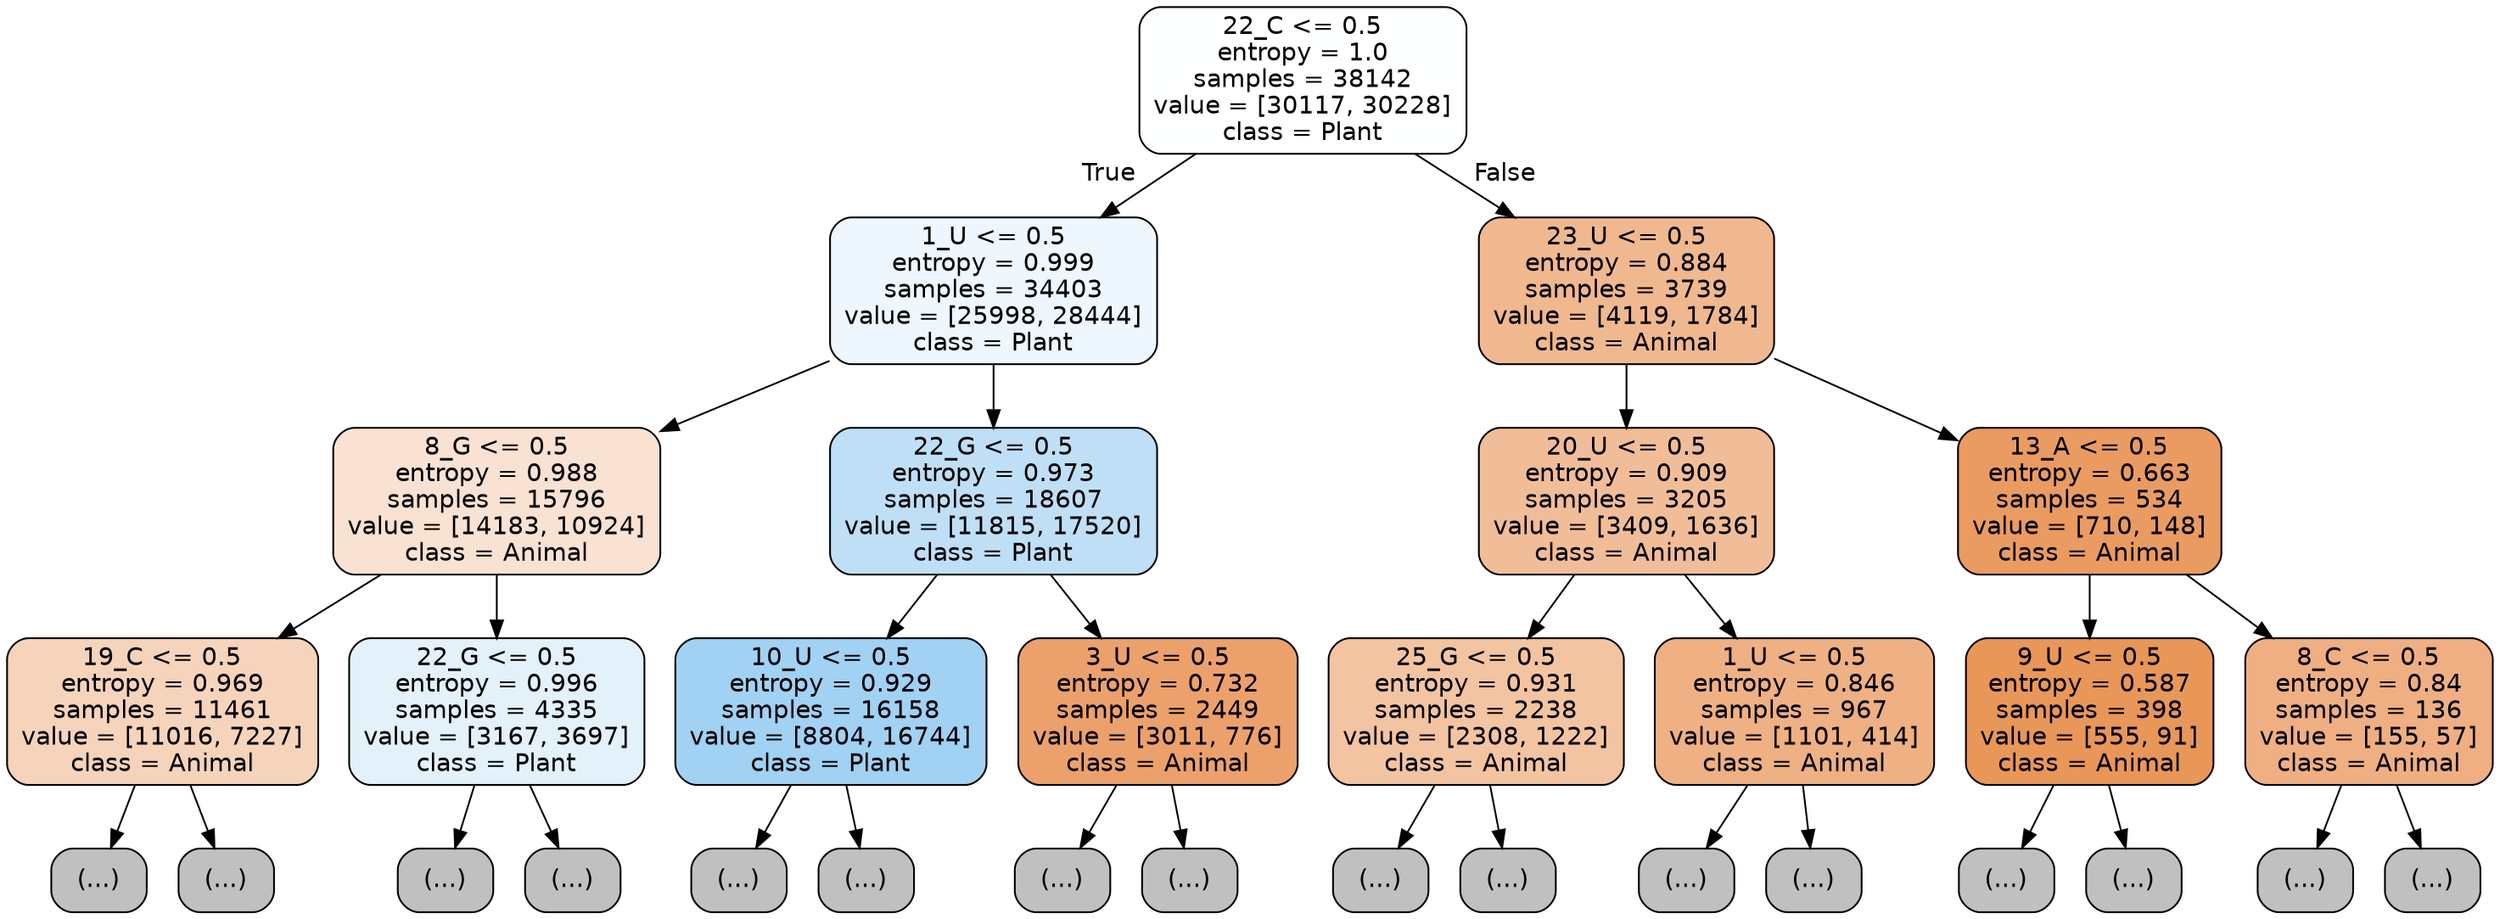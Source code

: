 digraph Tree {
node [shape=box, style="filled, rounded", color="black", fontname="helvetica"] ;
edge [fontname="helvetica"] ;
0 [label="22_C <= 0.5\nentropy = 1.0\nsamples = 38142\nvalue = [30117, 30228]\nclass = Plant", fillcolor="#feffff"] ;
1 [label="1_U <= 0.5\nentropy = 0.999\nsamples = 34403\nvalue = [25998, 28444]\nclass = Plant", fillcolor="#eef7fd"] ;
0 -> 1 [labeldistance=2.5, labelangle=45, headlabel="True"] ;
2 [label="8_G <= 0.5\nentropy = 0.988\nsamples = 15796\nvalue = [14183, 10924]\nclass = Animal", fillcolor="#f9e2d2"] ;
1 -> 2 ;
3 [label="19_C <= 0.5\nentropy = 0.969\nsamples = 11461\nvalue = [11016, 7227]\nclass = Animal", fillcolor="#f6d4bb"] ;
2 -> 3 ;
4 [label="(...)", fillcolor="#C0C0C0"] ;
3 -> 4 ;
4533 [label="(...)", fillcolor="#C0C0C0"] ;
3 -> 4533 ;
6188 [label="22_G <= 0.5\nentropy = 0.996\nsamples = 4335\nvalue = [3167, 3697]\nclass = Plant", fillcolor="#e3f1fb"] ;
2 -> 6188 ;
6189 [label="(...)", fillcolor="#C0C0C0"] ;
6188 -> 6189 ;
8142 [label="(...)", fillcolor="#C0C0C0"] ;
6188 -> 8142 ;
8491 [label="22_G <= 0.5\nentropy = 0.973\nsamples = 18607\nvalue = [11815, 17520]\nclass = Plant", fillcolor="#bfdff7"] ;
1 -> 8491 ;
8492 [label="10_U <= 0.5\nentropy = 0.929\nsamples = 16158\nvalue = [8804, 16744]\nclass = Plant", fillcolor="#a1d1f3"] ;
8491 -> 8492 ;
8493 [label="(...)", fillcolor="#C0C0C0"] ;
8492 -> 8493 ;
12630 [label="(...)", fillcolor="#C0C0C0"] ;
8492 -> 12630 ;
14243 [label="3_U <= 0.5\nentropy = 0.732\nsamples = 2449\nvalue = [3011, 776]\nclass = Animal", fillcolor="#eca16c"] ;
8491 -> 14243 ;
14244 [label="(...)", fillcolor="#C0C0C0"] ;
14243 -> 14244 ;
14911 [label="(...)", fillcolor="#C0C0C0"] ;
14243 -> 14911 ;
15090 [label="23_U <= 0.5\nentropy = 0.884\nsamples = 3739\nvalue = [4119, 1784]\nclass = Animal", fillcolor="#f0b88f"] ;
0 -> 15090 [labeldistance=2.5, labelangle=-45, headlabel="False"] ;
15091 [label="20_U <= 0.5\nentropy = 0.909\nsamples = 3205\nvalue = [3409, 1636]\nclass = Animal", fillcolor="#f1bd98"] ;
15090 -> 15091 ;
15092 [label="25_G <= 0.5\nentropy = 0.931\nsamples = 2238\nvalue = [2308, 1222]\nclass = Animal", fillcolor="#f3c4a2"] ;
15091 -> 15092 ;
15093 [label="(...)", fillcolor="#C0C0C0"] ;
15092 -> 15093 ;
16336 [label="(...)", fillcolor="#C0C0C0"] ;
15092 -> 16336 ;
16353 [label="1_U <= 0.5\nentropy = 0.846\nsamples = 967\nvalue = [1101, 414]\nclass = Animal", fillcolor="#efb083"] ;
15091 -> 16353 ;
16354 [label="(...)", fillcolor="#C0C0C0"] ;
16353 -> 16354 ;
16589 [label="(...)", fillcolor="#C0C0C0"] ;
16353 -> 16589 ;
16796 [label="13_A <= 0.5\nentropy = 0.663\nsamples = 534\nvalue = [710, 148]\nclass = Animal", fillcolor="#ea9b62"] ;
15090 -> 16796 ;
16797 [label="9_U <= 0.5\nentropy = 0.587\nsamples = 398\nvalue = [555, 91]\nclass = Animal", fillcolor="#e99659"] ;
16796 -> 16797 ;
16798 [label="(...)", fillcolor="#C0C0C0"] ;
16797 -> 16798 ;
16901 [label="(...)", fillcolor="#C0C0C0"] ;
16797 -> 16901 ;
16936 [label="8_C <= 0.5\nentropy = 0.84\nsamples = 136\nvalue = [155, 57]\nclass = Animal", fillcolor="#efaf82"] ;
16796 -> 16936 ;
16937 [label="(...)", fillcolor="#C0C0C0"] ;
16936 -> 16937 ;
16986 [label="(...)", fillcolor="#C0C0C0"] ;
16936 -> 16986 ;
}